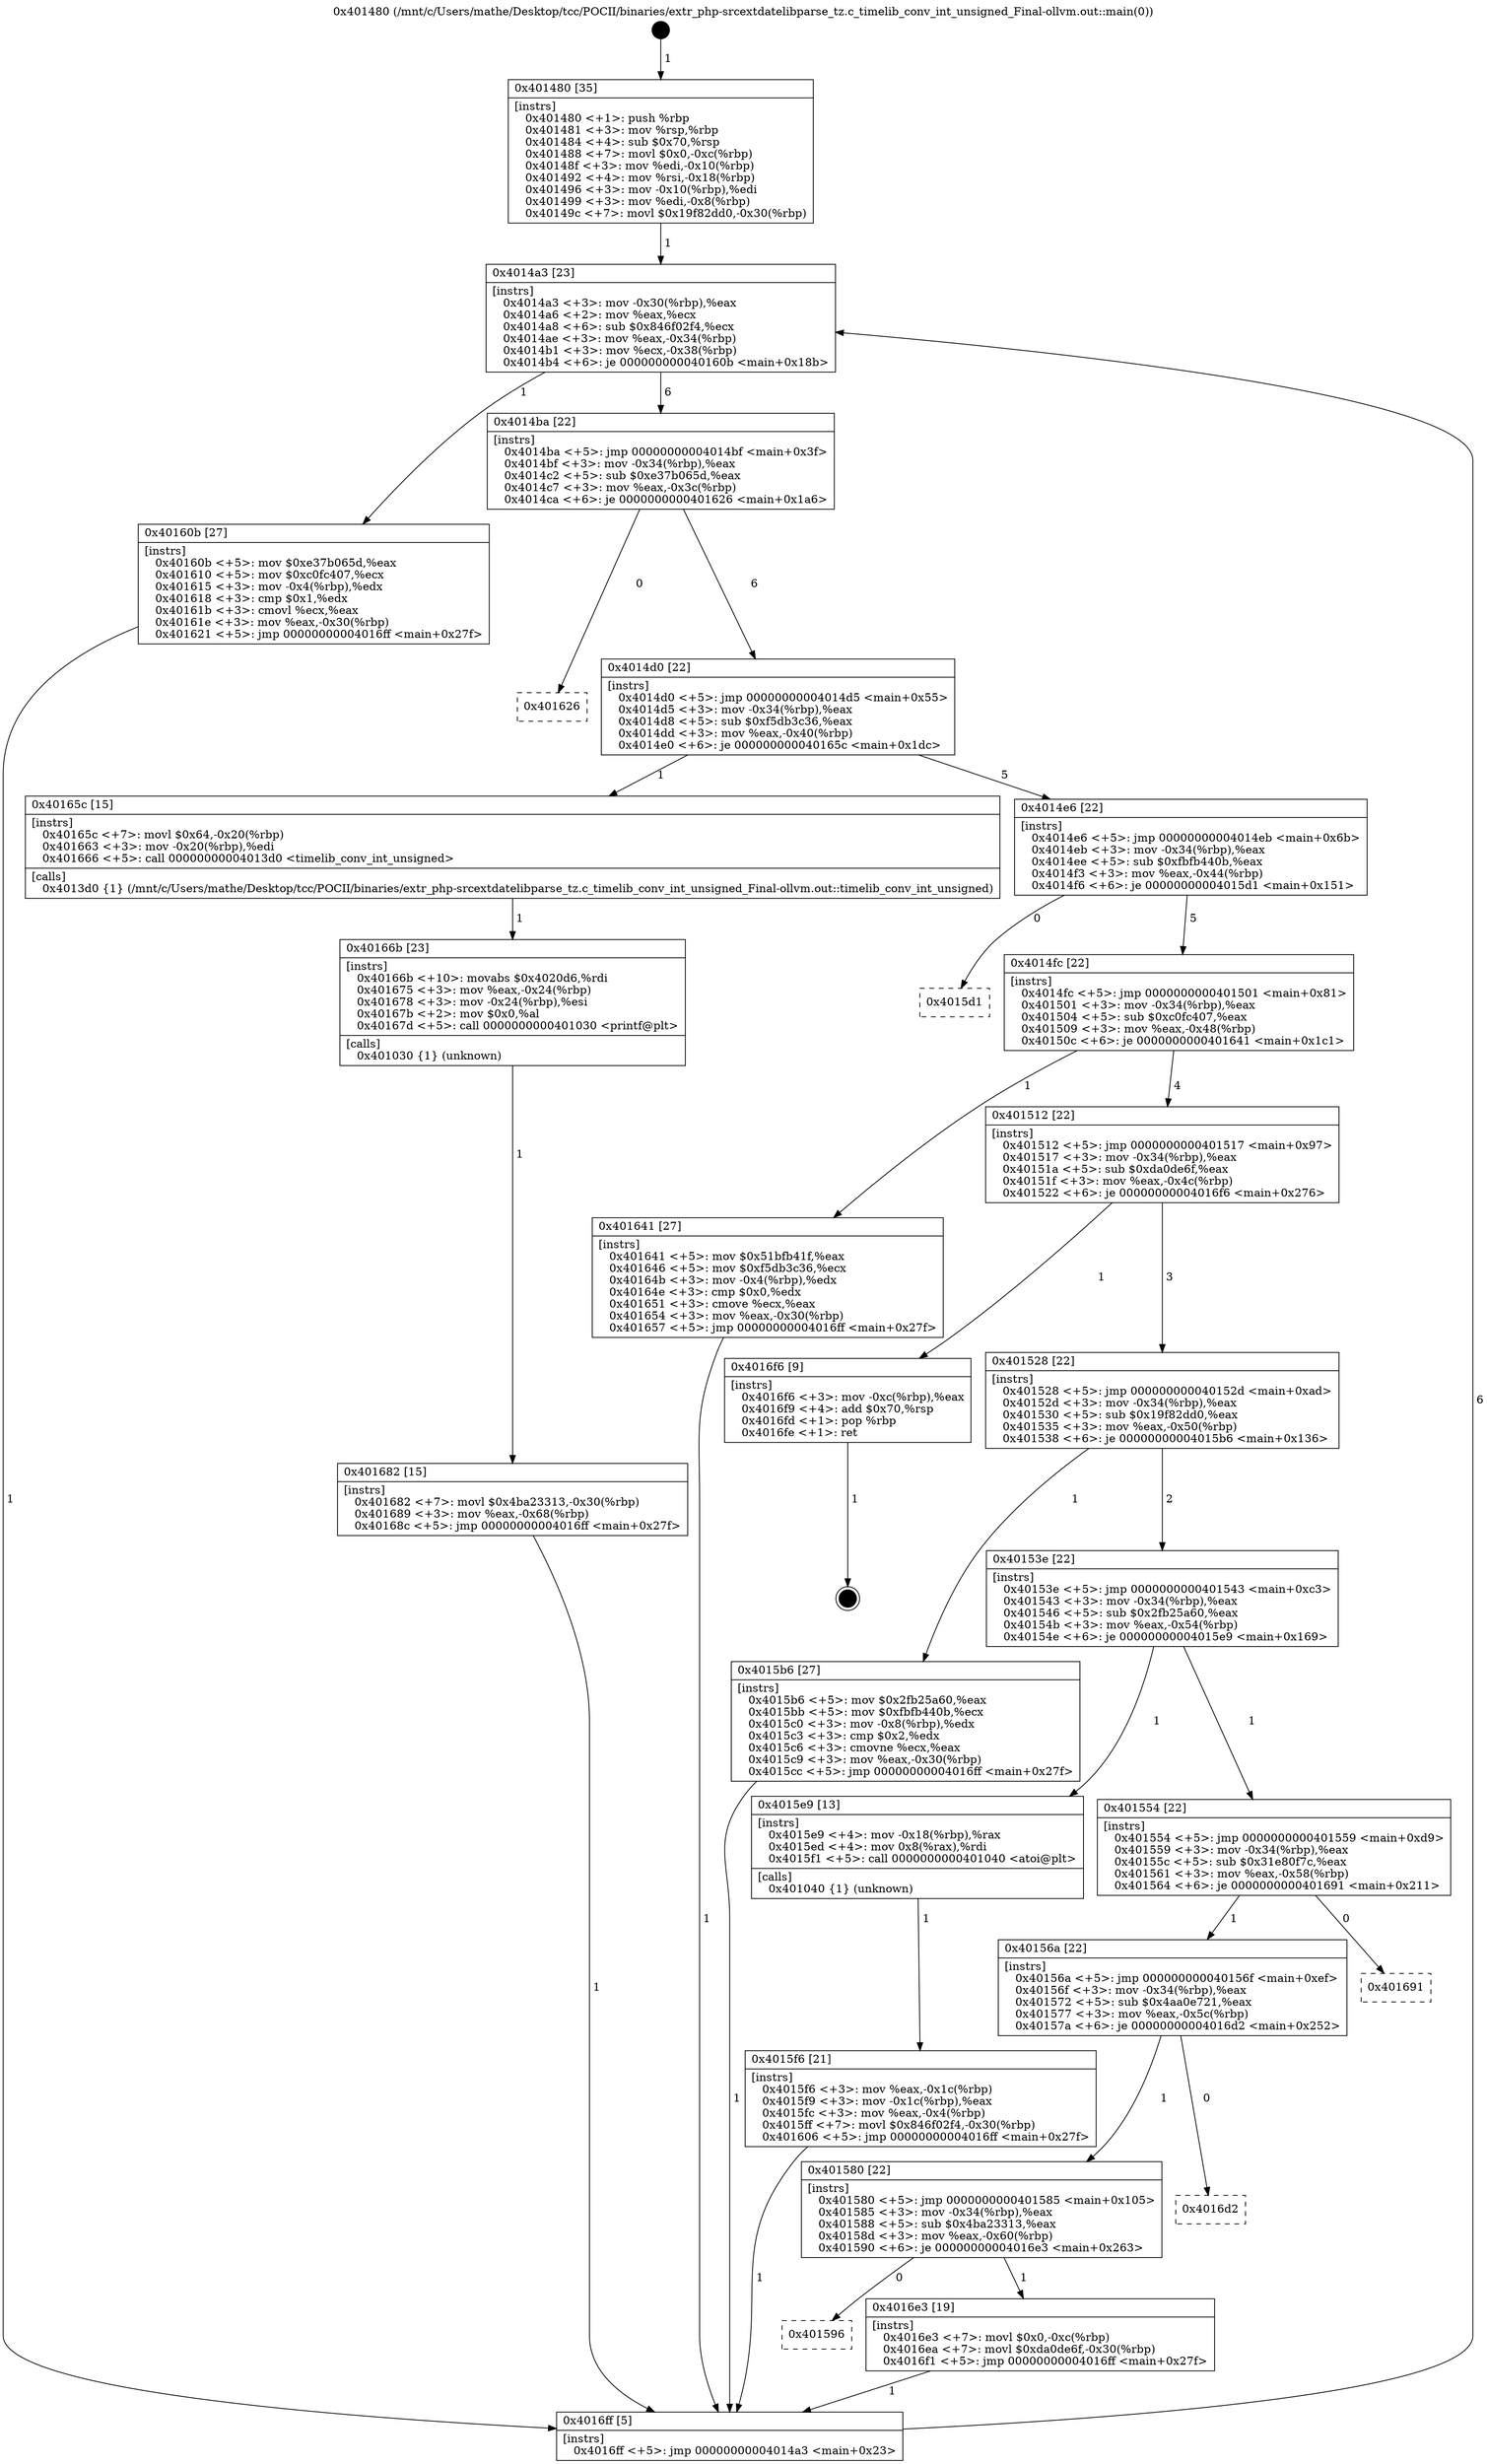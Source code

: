 digraph "0x401480" {
  label = "0x401480 (/mnt/c/Users/mathe/Desktop/tcc/POCII/binaries/extr_php-srcextdatelibparse_tz.c_timelib_conv_int_unsigned_Final-ollvm.out::main(0))"
  labelloc = "t"
  node[shape=record]

  Entry [label="",width=0.3,height=0.3,shape=circle,fillcolor=black,style=filled]
  "0x4014a3" [label="{
     0x4014a3 [23]\l
     | [instrs]\l
     &nbsp;&nbsp;0x4014a3 \<+3\>: mov -0x30(%rbp),%eax\l
     &nbsp;&nbsp;0x4014a6 \<+2\>: mov %eax,%ecx\l
     &nbsp;&nbsp;0x4014a8 \<+6\>: sub $0x846f02f4,%ecx\l
     &nbsp;&nbsp;0x4014ae \<+3\>: mov %eax,-0x34(%rbp)\l
     &nbsp;&nbsp;0x4014b1 \<+3\>: mov %ecx,-0x38(%rbp)\l
     &nbsp;&nbsp;0x4014b4 \<+6\>: je 000000000040160b \<main+0x18b\>\l
  }"]
  "0x40160b" [label="{
     0x40160b [27]\l
     | [instrs]\l
     &nbsp;&nbsp;0x40160b \<+5\>: mov $0xe37b065d,%eax\l
     &nbsp;&nbsp;0x401610 \<+5\>: mov $0xc0fc407,%ecx\l
     &nbsp;&nbsp;0x401615 \<+3\>: mov -0x4(%rbp),%edx\l
     &nbsp;&nbsp;0x401618 \<+3\>: cmp $0x1,%edx\l
     &nbsp;&nbsp;0x40161b \<+3\>: cmovl %ecx,%eax\l
     &nbsp;&nbsp;0x40161e \<+3\>: mov %eax,-0x30(%rbp)\l
     &nbsp;&nbsp;0x401621 \<+5\>: jmp 00000000004016ff \<main+0x27f\>\l
  }"]
  "0x4014ba" [label="{
     0x4014ba [22]\l
     | [instrs]\l
     &nbsp;&nbsp;0x4014ba \<+5\>: jmp 00000000004014bf \<main+0x3f\>\l
     &nbsp;&nbsp;0x4014bf \<+3\>: mov -0x34(%rbp),%eax\l
     &nbsp;&nbsp;0x4014c2 \<+5\>: sub $0xe37b065d,%eax\l
     &nbsp;&nbsp;0x4014c7 \<+3\>: mov %eax,-0x3c(%rbp)\l
     &nbsp;&nbsp;0x4014ca \<+6\>: je 0000000000401626 \<main+0x1a6\>\l
  }"]
  Exit [label="",width=0.3,height=0.3,shape=circle,fillcolor=black,style=filled,peripheries=2]
  "0x401626" [label="{
     0x401626\l
  }", style=dashed]
  "0x4014d0" [label="{
     0x4014d0 [22]\l
     | [instrs]\l
     &nbsp;&nbsp;0x4014d0 \<+5\>: jmp 00000000004014d5 \<main+0x55\>\l
     &nbsp;&nbsp;0x4014d5 \<+3\>: mov -0x34(%rbp),%eax\l
     &nbsp;&nbsp;0x4014d8 \<+5\>: sub $0xf5db3c36,%eax\l
     &nbsp;&nbsp;0x4014dd \<+3\>: mov %eax,-0x40(%rbp)\l
     &nbsp;&nbsp;0x4014e0 \<+6\>: je 000000000040165c \<main+0x1dc\>\l
  }"]
  "0x401596" [label="{
     0x401596\l
  }", style=dashed]
  "0x40165c" [label="{
     0x40165c [15]\l
     | [instrs]\l
     &nbsp;&nbsp;0x40165c \<+7\>: movl $0x64,-0x20(%rbp)\l
     &nbsp;&nbsp;0x401663 \<+3\>: mov -0x20(%rbp),%edi\l
     &nbsp;&nbsp;0x401666 \<+5\>: call 00000000004013d0 \<timelib_conv_int_unsigned\>\l
     | [calls]\l
     &nbsp;&nbsp;0x4013d0 \{1\} (/mnt/c/Users/mathe/Desktop/tcc/POCII/binaries/extr_php-srcextdatelibparse_tz.c_timelib_conv_int_unsigned_Final-ollvm.out::timelib_conv_int_unsigned)\l
  }"]
  "0x4014e6" [label="{
     0x4014e6 [22]\l
     | [instrs]\l
     &nbsp;&nbsp;0x4014e6 \<+5\>: jmp 00000000004014eb \<main+0x6b\>\l
     &nbsp;&nbsp;0x4014eb \<+3\>: mov -0x34(%rbp),%eax\l
     &nbsp;&nbsp;0x4014ee \<+5\>: sub $0xfbfb440b,%eax\l
     &nbsp;&nbsp;0x4014f3 \<+3\>: mov %eax,-0x44(%rbp)\l
     &nbsp;&nbsp;0x4014f6 \<+6\>: je 00000000004015d1 \<main+0x151\>\l
  }"]
  "0x4016e3" [label="{
     0x4016e3 [19]\l
     | [instrs]\l
     &nbsp;&nbsp;0x4016e3 \<+7\>: movl $0x0,-0xc(%rbp)\l
     &nbsp;&nbsp;0x4016ea \<+7\>: movl $0xda0de6f,-0x30(%rbp)\l
     &nbsp;&nbsp;0x4016f1 \<+5\>: jmp 00000000004016ff \<main+0x27f\>\l
  }"]
  "0x4015d1" [label="{
     0x4015d1\l
  }", style=dashed]
  "0x4014fc" [label="{
     0x4014fc [22]\l
     | [instrs]\l
     &nbsp;&nbsp;0x4014fc \<+5\>: jmp 0000000000401501 \<main+0x81\>\l
     &nbsp;&nbsp;0x401501 \<+3\>: mov -0x34(%rbp),%eax\l
     &nbsp;&nbsp;0x401504 \<+5\>: sub $0xc0fc407,%eax\l
     &nbsp;&nbsp;0x401509 \<+3\>: mov %eax,-0x48(%rbp)\l
     &nbsp;&nbsp;0x40150c \<+6\>: je 0000000000401641 \<main+0x1c1\>\l
  }"]
  "0x401580" [label="{
     0x401580 [22]\l
     | [instrs]\l
     &nbsp;&nbsp;0x401580 \<+5\>: jmp 0000000000401585 \<main+0x105\>\l
     &nbsp;&nbsp;0x401585 \<+3\>: mov -0x34(%rbp),%eax\l
     &nbsp;&nbsp;0x401588 \<+5\>: sub $0x4ba23313,%eax\l
     &nbsp;&nbsp;0x40158d \<+3\>: mov %eax,-0x60(%rbp)\l
     &nbsp;&nbsp;0x401590 \<+6\>: je 00000000004016e3 \<main+0x263\>\l
  }"]
  "0x401641" [label="{
     0x401641 [27]\l
     | [instrs]\l
     &nbsp;&nbsp;0x401641 \<+5\>: mov $0x51bfb41f,%eax\l
     &nbsp;&nbsp;0x401646 \<+5\>: mov $0xf5db3c36,%ecx\l
     &nbsp;&nbsp;0x40164b \<+3\>: mov -0x4(%rbp),%edx\l
     &nbsp;&nbsp;0x40164e \<+3\>: cmp $0x0,%edx\l
     &nbsp;&nbsp;0x401651 \<+3\>: cmove %ecx,%eax\l
     &nbsp;&nbsp;0x401654 \<+3\>: mov %eax,-0x30(%rbp)\l
     &nbsp;&nbsp;0x401657 \<+5\>: jmp 00000000004016ff \<main+0x27f\>\l
  }"]
  "0x401512" [label="{
     0x401512 [22]\l
     | [instrs]\l
     &nbsp;&nbsp;0x401512 \<+5\>: jmp 0000000000401517 \<main+0x97\>\l
     &nbsp;&nbsp;0x401517 \<+3\>: mov -0x34(%rbp),%eax\l
     &nbsp;&nbsp;0x40151a \<+5\>: sub $0xda0de6f,%eax\l
     &nbsp;&nbsp;0x40151f \<+3\>: mov %eax,-0x4c(%rbp)\l
     &nbsp;&nbsp;0x401522 \<+6\>: je 00000000004016f6 \<main+0x276\>\l
  }"]
  "0x4016d2" [label="{
     0x4016d2\l
  }", style=dashed]
  "0x4016f6" [label="{
     0x4016f6 [9]\l
     | [instrs]\l
     &nbsp;&nbsp;0x4016f6 \<+3\>: mov -0xc(%rbp),%eax\l
     &nbsp;&nbsp;0x4016f9 \<+4\>: add $0x70,%rsp\l
     &nbsp;&nbsp;0x4016fd \<+1\>: pop %rbp\l
     &nbsp;&nbsp;0x4016fe \<+1\>: ret\l
  }"]
  "0x401528" [label="{
     0x401528 [22]\l
     | [instrs]\l
     &nbsp;&nbsp;0x401528 \<+5\>: jmp 000000000040152d \<main+0xad\>\l
     &nbsp;&nbsp;0x40152d \<+3\>: mov -0x34(%rbp),%eax\l
     &nbsp;&nbsp;0x401530 \<+5\>: sub $0x19f82dd0,%eax\l
     &nbsp;&nbsp;0x401535 \<+3\>: mov %eax,-0x50(%rbp)\l
     &nbsp;&nbsp;0x401538 \<+6\>: je 00000000004015b6 \<main+0x136\>\l
  }"]
  "0x40156a" [label="{
     0x40156a [22]\l
     | [instrs]\l
     &nbsp;&nbsp;0x40156a \<+5\>: jmp 000000000040156f \<main+0xef\>\l
     &nbsp;&nbsp;0x40156f \<+3\>: mov -0x34(%rbp),%eax\l
     &nbsp;&nbsp;0x401572 \<+5\>: sub $0x4aa0e721,%eax\l
     &nbsp;&nbsp;0x401577 \<+3\>: mov %eax,-0x5c(%rbp)\l
     &nbsp;&nbsp;0x40157a \<+6\>: je 00000000004016d2 \<main+0x252\>\l
  }"]
  "0x4015b6" [label="{
     0x4015b6 [27]\l
     | [instrs]\l
     &nbsp;&nbsp;0x4015b6 \<+5\>: mov $0x2fb25a60,%eax\l
     &nbsp;&nbsp;0x4015bb \<+5\>: mov $0xfbfb440b,%ecx\l
     &nbsp;&nbsp;0x4015c0 \<+3\>: mov -0x8(%rbp),%edx\l
     &nbsp;&nbsp;0x4015c3 \<+3\>: cmp $0x2,%edx\l
     &nbsp;&nbsp;0x4015c6 \<+3\>: cmovne %ecx,%eax\l
     &nbsp;&nbsp;0x4015c9 \<+3\>: mov %eax,-0x30(%rbp)\l
     &nbsp;&nbsp;0x4015cc \<+5\>: jmp 00000000004016ff \<main+0x27f\>\l
  }"]
  "0x40153e" [label="{
     0x40153e [22]\l
     | [instrs]\l
     &nbsp;&nbsp;0x40153e \<+5\>: jmp 0000000000401543 \<main+0xc3\>\l
     &nbsp;&nbsp;0x401543 \<+3\>: mov -0x34(%rbp),%eax\l
     &nbsp;&nbsp;0x401546 \<+5\>: sub $0x2fb25a60,%eax\l
     &nbsp;&nbsp;0x40154b \<+3\>: mov %eax,-0x54(%rbp)\l
     &nbsp;&nbsp;0x40154e \<+6\>: je 00000000004015e9 \<main+0x169\>\l
  }"]
  "0x4016ff" [label="{
     0x4016ff [5]\l
     | [instrs]\l
     &nbsp;&nbsp;0x4016ff \<+5\>: jmp 00000000004014a3 \<main+0x23\>\l
  }"]
  "0x401480" [label="{
     0x401480 [35]\l
     | [instrs]\l
     &nbsp;&nbsp;0x401480 \<+1\>: push %rbp\l
     &nbsp;&nbsp;0x401481 \<+3\>: mov %rsp,%rbp\l
     &nbsp;&nbsp;0x401484 \<+4\>: sub $0x70,%rsp\l
     &nbsp;&nbsp;0x401488 \<+7\>: movl $0x0,-0xc(%rbp)\l
     &nbsp;&nbsp;0x40148f \<+3\>: mov %edi,-0x10(%rbp)\l
     &nbsp;&nbsp;0x401492 \<+4\>: mov %rsi,-0x18(%rbp)\l
     &nbsp;&nbsp;0x401496 \<+3\>: mov -0x10(%rbp),%edi\l
     &nbsp;&nbsp;0x401499 \<+3\>: mov %edi,-0x8(%rbp)\l
     &nbsp;&nbsp;0x40149c \<+7\>: movl $0x19f82dd0,-0x30(%rbp)\l
  }"]
  "0x401691" [label="{
     0x401691\l
  }", style=dashed]
  "0x4015e9" [label="{
     0x4015e9 [13]\l
     | [instrs]\l
     &nbsp;&nbsp;0x4015e9 \<+4\>: mov -0x18(%rbp),%rax\l
     &nbsp;&nbsp;0x4015ed \<+4\>: mov 0x8(%rax),%rdi\l
     &nbsp;&nbsp;0x4015f1 \<+5\>: call 0000000000401040 \<atoi@plt\>\l
     | [calls]\l
     &nbsp;&nbsp;0x401040 \{1\} (unknown)\l
  }"]
  "0x401554" [label="{
     0x401554 [22]\l
     | [instrs]\l
     &nbsp;&nbsp;0x401554 \<+5\>: jmp 0000000000401559 \<main+0xd9\>\l
     &nbsp;&nbsp;0x401559 \<+3\>: mov -0x34(%rbp),%eax\l
     &nbsp;&nbsp;0x40155c \<+5\>: sub $0x31e80f7c,%eax\l
     &nbsp;&nbsp;0x401561 \<+3\>: mov %eax,-0x58(%rbp)\l
     &nbsp;&nbsp;0x401564 \<+6\>: je 0000000000401691 \<main+0x211\>\l
  }"]
  "0x4015f6" [label="{
     0x4015f6 [21]\l
     | [instrs]\l
     &nbsp;&nbsp;0x4015f6 \<+3\>: mov %eax,-0x1c(%rbp)\l
     &nbsp;&nbsp;0x4015f9 \<+3\>: mov -0x1c(%rbp),%eax\l
     &nbsp;&nbsp;0x4015fc \<+3\>: mov %eax,-0x4(%rbp)\l
     &nbsp;&nbsp;0x4015ff \<+7\>: movl $0x846f02f4,-0x30(%rbp)\l
     &nbsp;&nbsp;0x401606 \<+5\>: jmp 00000000004016ff \<main+0x27f\>\l
  }"]
  "0x40166b" [label="{
     0x40166b [23]\l
     | [instrs]\l
     &nbsp;&nbsp;0x40166b \<+10\>: movabs $0x4020d6,%rdi\l
     &nbsp;&nbsp;0x401675 \<+3\>: mov %eax,-0x24(%rbp)\l
     &nbsp;&nbsp;0x401678 \<+3\>: mov -0x24(%rbp),%esi\l
     &nbsp;&nbsp;0x40167b \<+2\>: mov $0x0,%al\l
     &nbsp;&nbsp;0x40167d \<+5\>: call 0000000000401030 \<printf@plt\>\l
     | [calls]\l
     &nbsp;&nbsp;0x401030 \{1\} (unknown)\l
  }"]
  "0x401682" [label="{
     0x401682 [15]\l
     | [instrs]\l
     &nbsp;&nbsp;0x401682 \<+7\>: movl $0x4ba23313,-0x30(%rbp)\l
     &nbsp;&nbsp;0x401689 \<+3\>: mov %eax,-0x68(%rbp)\l
     &nbsp;&nbsp;0x40168c \<+5\>: jmp 00000000004016ff \<main+0x27f\>\l
  }"]
  Entry -> "0x401480" [label=" 1"]
  "0x4014a3" -> "0x40160b" [label=" 1"]
  "0x4014a3" -> "0x4014ba" [label=" 6"]
  "0x4016f6" -> Exit [label=" 1"]
  "0x4014ba" -> "0x401626" [label=" 0"]
  "0x4014ba" -> "0x4014d0" [label=" 6"]
  "0x4016e3" -> "0x4016ff" [label=" 1"]
  "0x4014d0" -> "0x40165c" [label=" 1"]
  "0x4014d0" -> "0x4014e6" [label=" 5"]
  "0x401580" -> "0x401596" [label=" 0"]
  "0x4014e6" -> "0x4015d1" [label=" 0"]
  "0x4014e6" -> "0x4014fc" [label=" 5"]
  "0x401580" -> "0x4016e3" [label=" 1"]
  "0x4014fc" -> "0x401641" [label=" 1"]
  "0x4014fc" -> "0x401512" [label=" 4"]
  "0x40156a" -> "0x401580" [label=" 1"]
  "0x401512" -> "0x4016f6" [label=" 1"]
  "0x401512" -> "0x401528" [label=" 3"]
  "0x40156a" -> "0x4016d2" [label=" 0"]
  "0x401528" -> "0x4015b6" [label=" 1"]
  "0x401528" -> "0x40153e" [label=" 2"]
  "0x4015b6" -> "0x4016ff" [label=" 1"]
  "0x401480" -> "0x4014a3" [label=" 1"]
  "0x4016ff" -> "0x4014a3" [label=" 6"]
  "0x401554" -> "0x40156a" [label=" 1"]
  "0x40153e" -> "0x4015e9" [label=" 1"]
  "0x40153e" -> "0x401554" [label=" 1"]
  "0x4015e9" -> "0x4015f6" [label=" 1"]
  "0x4015f6" -> "0x4016ff" [label=" 1"]
  "0x40160b" -> "0x4016ff" [label=" 1"]
  "0x401641" -> "0x4016ff" [label=" 1"]
  "0x40165c" -> "0x40166b" [label=" 1"]
  "0x40166b" -> "0x401682" [label=" 1"]
  "0x401682" -> "0x4016ff" [label=" 1"]
  "0x401554" -> "0x401691" [label=" 0"]
}
